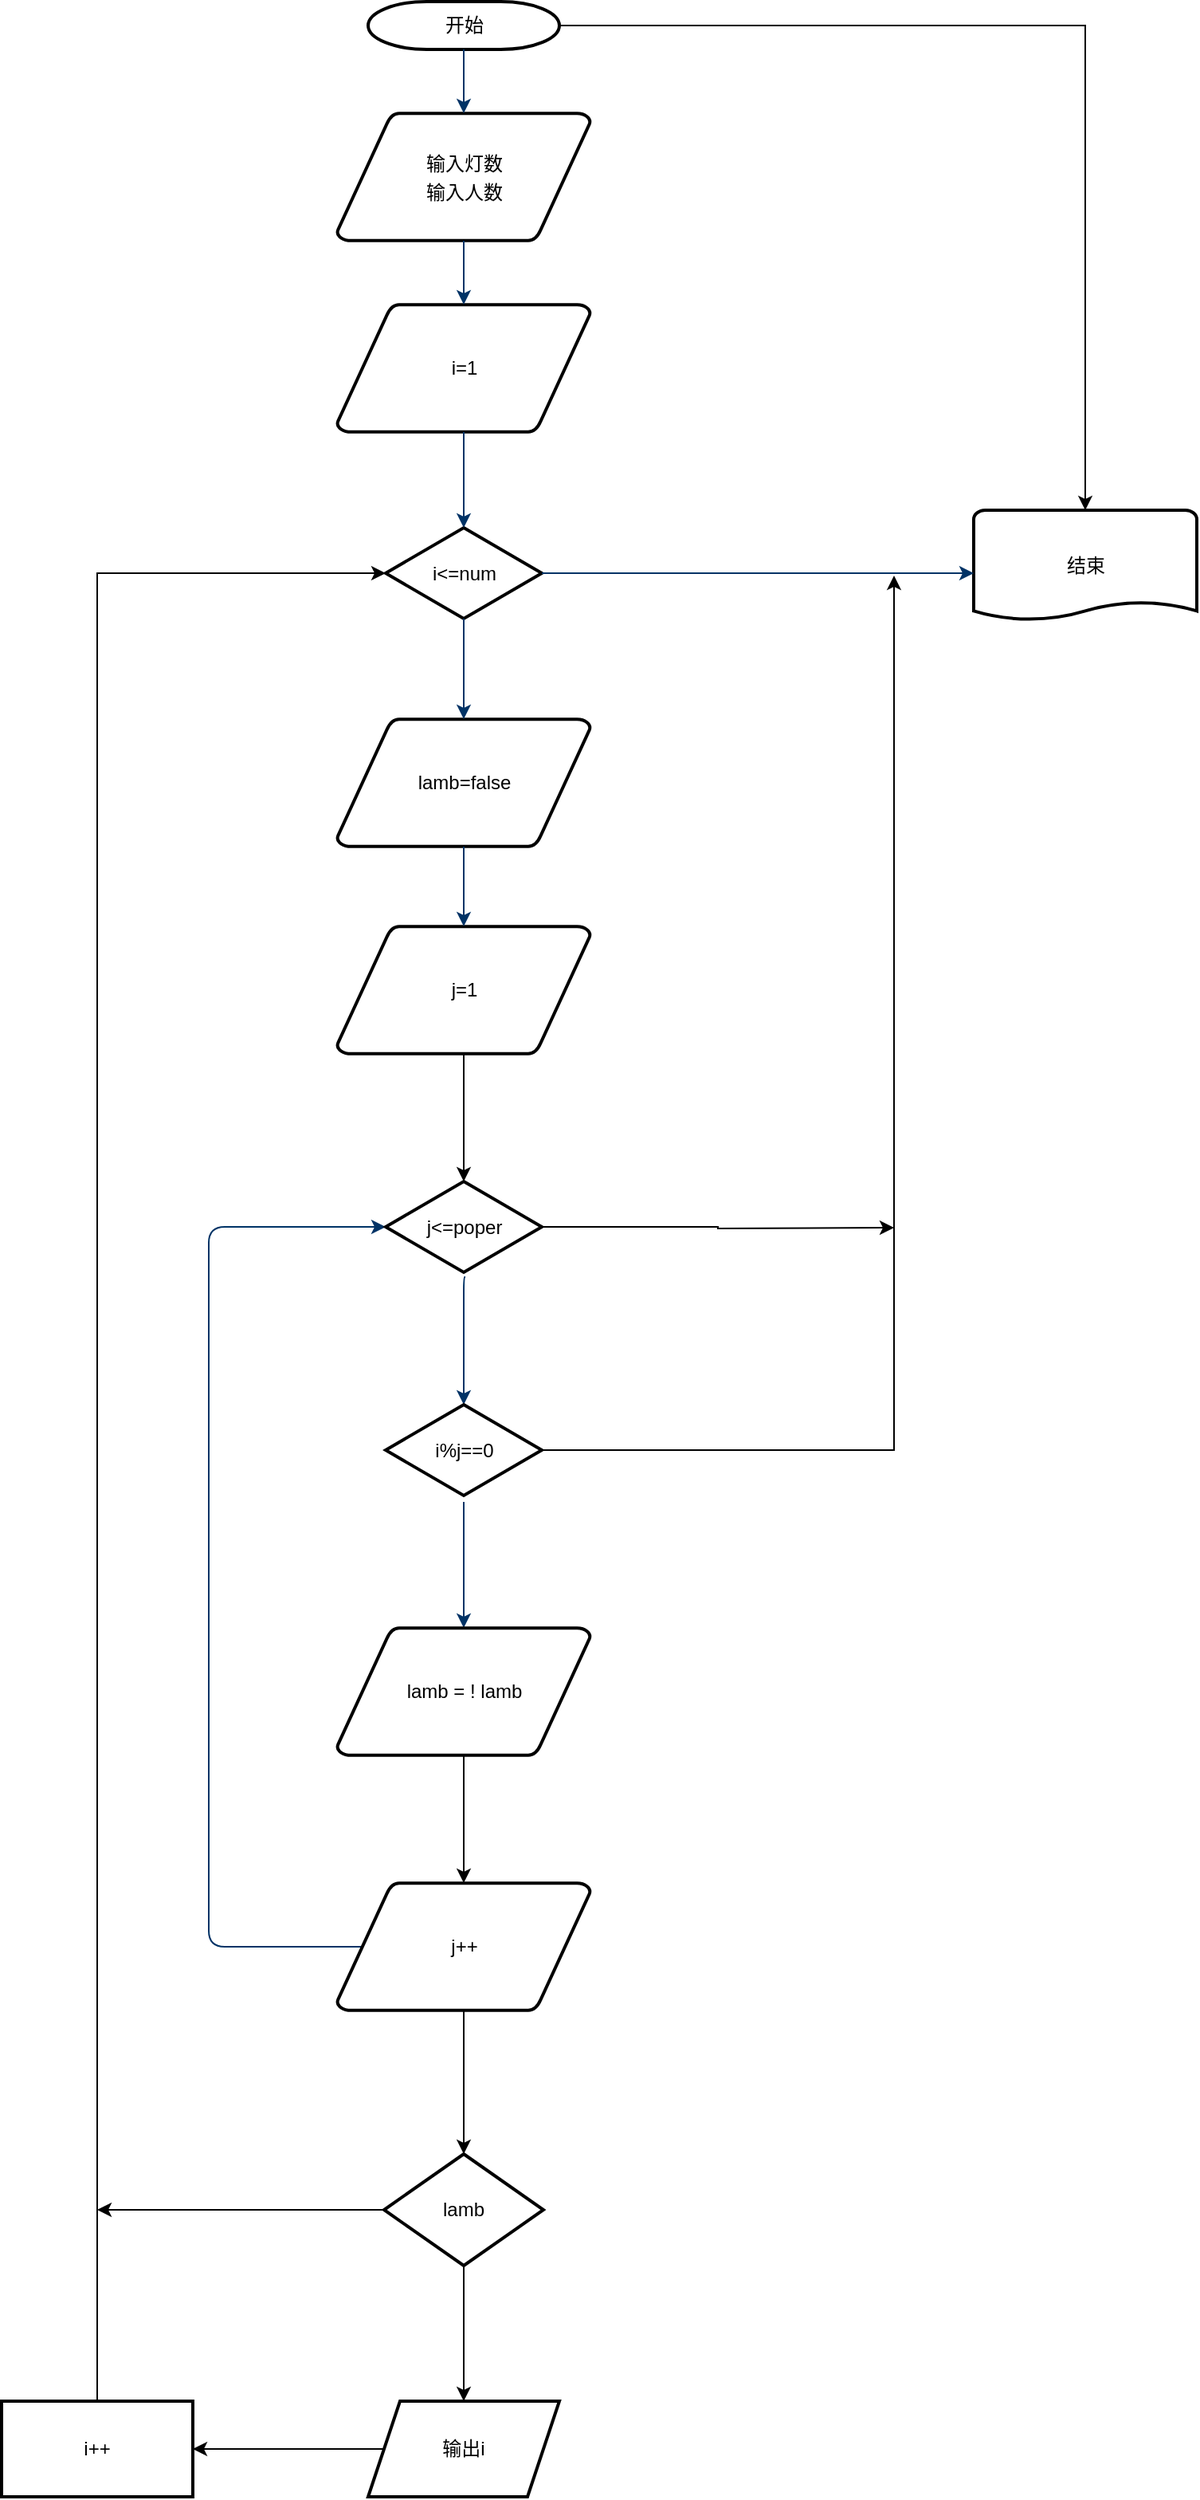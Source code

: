 <mxfile version="20.3.0" type="github">
  <diagram id="6a731a19-8d31-9384-78a2-239565b7b9f0" name="Page-1">
    <mxGraphModel dx="946" dy="645" grid="1" gridSize="10" guides="1" tooltips="1" connect="1" arrows="1" fold="1" page="1" pageScale="1" pageWidth="1169" pageHeight="827" background="none" math="0" shadow="0">
      <root>
        <mxCell id="0" />
        <mxCell id="1" parent="0" />
        <mxCell id="-smGixmWVBl6TAJ9oKu3-55" style="edgeStyle=orthogonalEdgeStyle;rounded=0;orthogonalLoop=1;jettySize=auto;html=1;exitX=1;exitY=0.5;exitDx=0;exitDy=0;exitPerimeter=0;fontFamily=Helvetica;fontColor=#000000;" edge="1" parent="1" source="2" target="15">
          <mxGeometry relative="1" as="geometry" />
        </mxCell>
        <mxCell id="2" value="开始" style="shape=mxgraph.flowchart.terminator;strokeWidth=2;gradientColor=none;gradientDirection=north;fontStyle=0;html=1;" parent="1" vertex="1">
          <mxGeometry x="260" y="60" width="120" height="30" as="geometry" />
        </mxCell>
        <mxCell id="3" value="&lt;div style=&quot;line-height: 18px;&quot;&gt;&lt;div style=&quot;line-height: 18px;&quot;&gt;&lt;div style=&quot;text-align: start; line-height: 18px;&quot;&gt;输入灯数&lt;/div&gt;&lt;div style=&quot;text-align: start; line-height: 18px;&quot;&gt;输入人数&lt;/div&gt;&lt;/div&gt;&lt;/div&gt;" style="shape=mxgraph.flowchart.data;strokeWidth=2;gradientColor=none;gradientDirection=north;fontStyle=0;html=1;align=center;" parent="1" vertex="1">
          <mxGeometry x="240.5" y="130" width="159" height="80" as="geometry" />
        </mxCell>
        <mxCell id="4" value="lamb=false" style="shape=mxgraph.flowchart.data;strokeWidth=2;gradientColor=none;gradientDirection=north;fontStyle=0;html=1;" parent="1" vertex="1">
          <mxGeometry x="240.5" y="510" width="159" height="80" as="geometry" />
        </mxCell>
        <mxCell id="5" value="i=1" style="shape=mxgraph.flowchart.data;strokeWidth=2;gradientColor=none;gradientDirection=north;fontStyle=0;html=1;" parent="1" vertex="1">
          <mxGeometry x="240.5" y="250" width="159" height="80" as="geometry" />
        </mxCell>
        <mxCell id="6" value="i&amp;lt;=num" style="shape=mxgraph.flowchart.decision;strokeWidth=2;gradientColor=none;gradientDirection=north;fontStyle=0;html=1;" parent="1" vertex="1">
          <mxGeometry x="271" y="390" width="98" height="57" as="geometry" />
        </mxCell>
        <mxCell id="7" style="fontStyle=1;strokeColor=#003366;strokeWidth=1;html=1;" parent="1" source="2" target="3" edge="1">
          <mxGeometry relative="1" as="geometry" />
        </mxCell>
        <mxCell id="8" style="fontStyle=1;strokeColor=#003366;strokeWidth=1;html=1;" parent="1" source="3" target="5" edge="1">
          <mxGeometry relative="1" as="geometry" />
        </mxCell>
        <mxCell id="9" style="entryX=0.5;entryY=0;entryPerimeter=0;fontStyle=1;strokeColor=#003366;strokeWidth=1;html=1;" parent="1" source="5" target="6" edge="1">
          <mxGeometry relative="1" as="geometry" />
        </mxCell>
        <mxCell id="12" value="" style="edgeStyle=elbowEdgeStyle;elbow=horizontal;fontColor=#001933;fontStyle=1;strokeColor=#003366;strokeWidth=1;html=1;" parent="1" source="6" target="4" edge="1">
          <mxGeometry width="100" height="100" as="geometry">
            <mxPoint y="100" as="sourcePoint" />
            <mxPoint x="100" as="targetPoint" />
          </mxGeometry>
        </mxCell>
        <mxCell id="-smGixmWVBl6TAJ9oKu3-57" style="edgeStyle=orthogonalEdgeStyle;rounded=0;orthogonalLoop=1;jettySize=auto;html=1;exitX=0.5;exitY=1;exitDx=0;exitDy=0;exitPerimeter=0;entryX=0.5;entryY=0;entryDx=0;entryDy=0;entryPerimeter=0;fontFamily=Helvetica;fontColor=#000000;" edge="1" parent="1" source="13" target="-smGixmWVBl6TAJ9oKu3-56">
          <mxGeometry relative="1" as="geometry" />
        </mxCell>
        <mxCell id="13" value="j=1" style="shape=mxgraph.flowchart.data;strokeWidth=2;gradientColor=none;gradientDirection=north;fontStyle=0;html=1;" parent="1" vertex="1">
          <mxGeometry x="240.5" y="640" width="159" height="80" as="geometry" />
        </mxCell>
        <mxCell id="15" value="结束" style="shape=mxgraph.flowchart.document;strokeWidth=2;gradientColor=none;gradientDirection=north;fontStyle=0;html=1;" parent="1" vertex="1">
          <mxGeometry x="640" y="379" width="140" height="70" as="geometry" />
        </mxCell>
        <mxCell id="16" value="" style="edgeStyle=elbowEdgeStyle;elbow=horizontal;exitX=1;exitY=0.5;exitPerimeter=0;fontStyle=1;strokeColor=#003366;strokeWidth=1;html=1;exitDx=0;exitDy=0;" parent="1" source="6" target="15" edge="1">
          <mxGeometry width="100" height="100" as="geometry">
            <mxPoint y="100" as="sourcePoint" />
            <mxPoint x="100" as="targetPoint" />
            <Array as="points">
              <mxPoint x="640" y="419" />
              <mxPoint x="600" y="380" />
              <mxPoint x="510" y="500" />
              <mxPoint x="430" y="480" />
              <mxPoint x="430" y="470" />
            </Array>
          </mxGeometry>
        </mxCell>
        <mxCell id="17" value="" style="edgeStyle=elbowEdgeStyle;elbow=horizontal;fontStyle=1;strokeColor=#003366;strokeWidth=1;html=1;" parent="1" source="4" target="13" edge="1">
          <mxGeometry width="100" height="100" as="geometry">
            <mxPoint y="100" as="sourcePoint" />
            <mxPoint x="100" as="targetPoint" />
          </mxGeometry>
        </mxCell>
        <mxCell id="23" value="" style="edgeStyle=elbowEdgeStyle;elbow=horizontal;exitX=0.5;exitY=1;exitPerimeter=0;fontStyle=1;strokeColor=#003366;strokeWidth=1;html=1;entryX=0.5;entryY=0;entryDx=0;entryDy=0;entryPerimeter=0;" parent="1" target="-smGixmWVBl6TAJ9oKu3-58" edge="1">
          <mxGeometry width="100" height="100" as="geometry">
            <mxPoint x="321" y="860" as="sourcePoint" />
            <mxPoint x="321" y="920" as="targetPoint" />
            <Array as="points">
              <mxPoint x="320" y="930" />
            </Array>
          </mxGeometry>
        </mxCell>
        <mxCell id="25" value="" style="edgeStyle=elbowEdgeStyle;elbow=horizontal;exitX=0.5;exitY=0.9;exitPerimeter=0;fontStyle=1;strokeColor=#003366;strokeWidth=1;html=1;" parent="1" edge="1">
          <mxGeometry width="100" height="100" as="geometry">
            <mxPoint x="320" y="1001" as="sourcePoint" />
            <mxPoint x="320" y="1080" as="targetPoint" />
          </mxGeometry>
        </mxCell>
        <mxCell id="26" value="" style="edgeStyle=elbowEdgeStyle;elbow=horizontal;entryX=0;entryY=0.5;entryPerimeter=0;fontStyle=1;strokeColor=#003366;strokeWidth=1;html=1;entryDx=0;entryDy=0;exitX=0.095;exitY=0.5;exitDx=0;exitDy=0;exitPerimeter=0;" parent="1" source="-smGixmWVBl6TAJ9oKu3-59" target="-smGixmWVBl6TAJ9oKu3-56" edge="1">
          <mxGeometry width="100" height="100" as="geometry">
            <mxPoint x="255" y="1260" as="sourcePoint" />
            <mxPoint x="100" as="targetPoint" />
            <Array as="points">
              <mxPoint x="160" y="800" />
              <mxPoint x="160" y="850" />
            </Array>
          </mxGeometry>
        </mxCell>
        <mxCell id="-smGixmWVBl6TAJ9oKu3-60" value="" style="edgeStyle=orthogonalEdgeStyle;rounded=0;orthogonalLoop=1;jettySize=auto;html=1;fontFamily=Helvetica;fontColor=#000000;" edge="1" parent="1" source="34" target="-smGixmWVBl6TAJ9oKu3-59">
          <mxGeometry relative="1" as="geometry" />
        </mxCell>
        <mxCell id="34" value="lamb = ! lamb" style="shape=mxgraph.flowchart.data;strokeWidth=2;gradientColor=none;gradientDirection=north;fontStyle=0;html=1;" parent="1" vertex="1">
          <mxGeometry x="240.5" y="1080" width="159" height="80" as="geometry" />
        </mxCell>
        <mxCell id="-smGixmWVBl6TAJ9oKu3-64" style="edgeStyle=orthogonalEdgeStyle;rounded=0;orthogonalLoop=1;jettySize=auto;html=1;exitX=1;exitY=0.5;exitDx=0;exitDy=0;exitPerimeter=0;fontFamily=Helvetica;fontColor=#000000;" edge="1" parent="1" source="-smGixmWVBl6TAJ9oKu3-56">
          <mxGeometry relative="1" as="geometry">
            <mxPoint x="590" y="829" as="targetPoint" />
          </mxGeometry>
        </mxCell>
        <mxCell id="-smGixmWVBl6TAJ9oKu3-56" value="j&amp;lt;=poper" style="shape=mxgraph.flowchart.decision;strokeWidth=2;gradientColor=none;gradientDirection=north;fontStyle=0;html=1;" vertex="1" parent="1">
          <mxGeometry x="271" y="800" width="98" height="57" as="geometry" />
        </mxCell>
        <mxCell id="-smGixmWVBl6TAJ9oKu3-63" style="edgeStyle=orthogonalEdgeStyle;rounded=0;orthogonalLoop=1;jettySize=auto;html=1;exitX=1;exitY=0.5;exitDx=0;exitDy=0;exitPerimeter=0;fontFamily=Helvetica;fontColor=#000000;" edge="1" parent="1" source="-smGixmWVBl6TAJ9oKu3-58">
          <mxGeometry relative="1" as="geometry">
            <mxPoint x="590" y="420" as="targetPoint" />
            <Array as="points">
              <mxPoint x="590" y="969" />
              <mxPoint x="590" y="440" />
            </Array>
          </mxGeometry>
        </mxCell>
        <mxCell id="-smGixmWVBl6TAJ9oKu3-58" value="i%j==0" style="shape=mxgraph.flowchart.decision;strokeWidth=2;gradientColor=none;gradientDirection=north;fontStyle=0;html=1;" vertex="1" parent="1">
          <mxGeometry x="271" y="940" width="98" height="57" as="geometry" />
        </mxCell>
        <mxCell id="-smGixmWVBl6TAJ9oKu3-66" value="" style="edgeStyle=orthogonalEdgeStyle;rounded=0;orthogonalLoop=1;jettySize=auto;html=1;fontFamily=Helvetica;fontColor=#000000;" edge="1" parent="1" source="-smGixmWVBl6TAJ9oKu3-59" target="-smGixmWVBl6TAJ9oKu3-65">
          <mxGeometry relative="1" as="geometry" />
        </mxCell>
        <mxCell id="-smGixmWVBl6TAJ9oKu3-59" value="j++" style="shape=mxgraph.flowchart.data;strokeWidth=2;gradientColor=none;gradientDirection=north;fontStyle=0;html=1;" vertex="1" parent="1">
          <mxGeometry x="240.5" y="1240" width="159" height="80" as="geometry" />
        </mxCell>
        <mxCell id="-smGixmWVBl6TAJ9oKu3-68" value="" style="edgeStyle=orthogonalEdgeStyle;rounded=0;orthogonalLoop=1;jettySize=auto;html=1;fontFamily=Helvetica;fontColor=#000000;" edge="1" parent="1" source="-smGixmWVBl6TAJ9oKu3-65" target="-smGixmWVBl6TAJ9oKu3-67">
          <mxGeometry relative="1" as="geometry" />
        </mxCell>
        <mxCell id="-smGixmWVBl6TAJ9oKu3-72" style="edgeStyle=orthogonalEdgeStyle;rounded=0;orthogonalLoop=1;jettySize=auto;html=1;exitX=0;exitY=0.5;exitDx=0;exitDy=0;fontFamily=Helvetica;fontColor=#000000;" edge="1" parent="1" source="-smGixmWVBl6TAJ9oKu3-65">
          <mxGeometry relative="1" as="geometry">
            <mxPoint x="90" y="1445" as="targetPoint" />
          </mxGeometry>
        </mxCell>
        <mxCell id="-smGixmWVBl6TAJ9oKu3-65" value="lamb" style="rhombus;whiteSpace=wrap;html=1;strokeWidth=2;gradientColor=none;gradientDirection=north;fontStyle=0;" vertex="1" parent="1">
          <mxGeometry x="270" y="1410" width="100" height="70" as="geometry" />
        </mxCell>
        <mxCell id="-smGixmWVBl6TAJ9oKu3-70" value="" style="edgeStyle=orthogonalEdgeStyle;rounded=0;orthogonalLoop=1;jettySize=auto;html=1;fontFamily=Helvetica;fontColor=#000000;" edge="1" parent="1" source="-smGixmWVBl6TAJ9oKu3-67" target="-smGixmWVBl6TAJ9oKu3-69">
          <mxGeometry relative="1" as="geometry" />
        </mxCell>
        <mxCell id="-smGixmWVBl6TAJ9oKu3-67" value="输出i" style="shape=parallelogram;perimeter=parallelogramPerimeter;whiteSpace=wrap;html=1;fixedSize=1;strokeWidth=2;gradientColor=none;gradientDirection=north;fontStyle=0;" vertex="1" parent="1">
          <mxGeometry x="260" y="1565" width="120" height="60" as="geometry" />
        </mxCell>
        <mxCell id="-smGixmWVBl6TAJ9oKu3-71" style="edgeStyle=orthogonalEdgeStyle;rounded=0;orthogonalLoop=1;jettySize=auto;html=1;exitX=0.5;exitY=0;exitDx=0;exitDy=0;entryX=0;entryY=0.5;entryDx=0;entryDy=0;entryPerimeter=0;fontFamily=Helvetica;fontColor=#000000;" edge="1" parent="1" source="-smGixmWVBl6TAJ9oKu3-69" target="6">
          <mxGeometry relative="1" as="geometry" />
        </mxCell>
        <mxCell id="-smGixmWVBl6TAJ9oKu3-69" value="i++" style="whiteSpace=wrap;html=1;strokeWidth=2;gradientColor=none;gradientDirection=north;fontStyle=0;" vertex="1" parent="1">
          <mxGeometry x="30" y="1565" width="120" height="60" as="geometry" />
        </mxCell>
      </root>
    </mxGraphModel>
  </diagram>
</mxfile>
